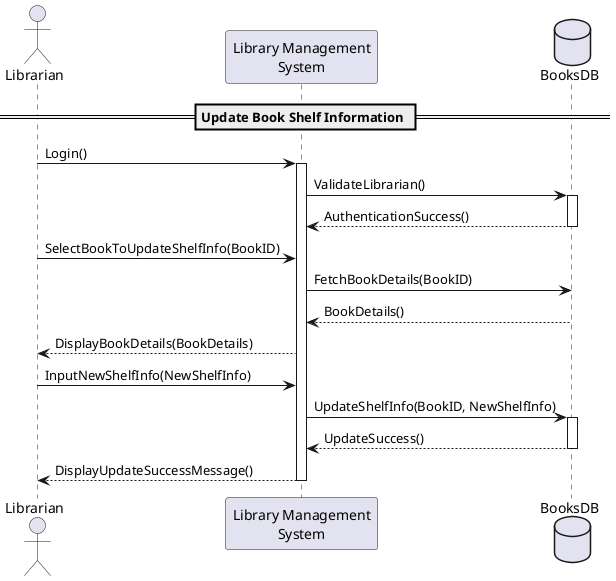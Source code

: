 @startuml
actor Librarian
participant "Library Management\nSystem" as LMS
database BooksDB

== Update Book Shelf Information ==

Librarian -> LMS : Login()
activate LMS
LMS -> BooksDB : ValidateLibrarian()
activate BooksDB
BooksDB --> LMS : AuthenticationSuccess()
deactivate BooksDB

Librarian -> LMS : SelectBookToUpdateShelfInfo(BookID)
LMS -> BooksDB : FetchBookDetails(BookID)
BooksDB --> LMS : BookDetails()
LMS --> Librarian : DisplayBookDetails(BookDetails)

Librarian -> LMS : InputNewShelfInfo(NewShelfInfo)
LMS -> BooksDB : UpdateShelfInfo(BookID, NewShelfInfo)
activate BooksDB
BooksDB --> LMS : UpdateSuccess()
deactivate BooksDB
LMS --> Librarian : DisplayUpdateSuccessMessage()

deactivate LMS
@enduml
